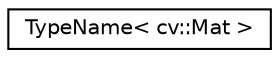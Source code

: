 digraph "Graphical Class Hierarchy"
{
  edge [fontname="Helvetica",fontsize="10",labelfontname="Helvetica",labelfontsize="10"];
  node [fontname="Helvetica",fontsize="10",shape=record];
  rankdir="LR";
  Node1 [label="TypeName\< cv::Mat \>",height=0.2,width=0.4,color="black", fillcolor="white", style="filled",URL="$structTypeName_3_01cv_1_1Mat_01_4.html"];
}

